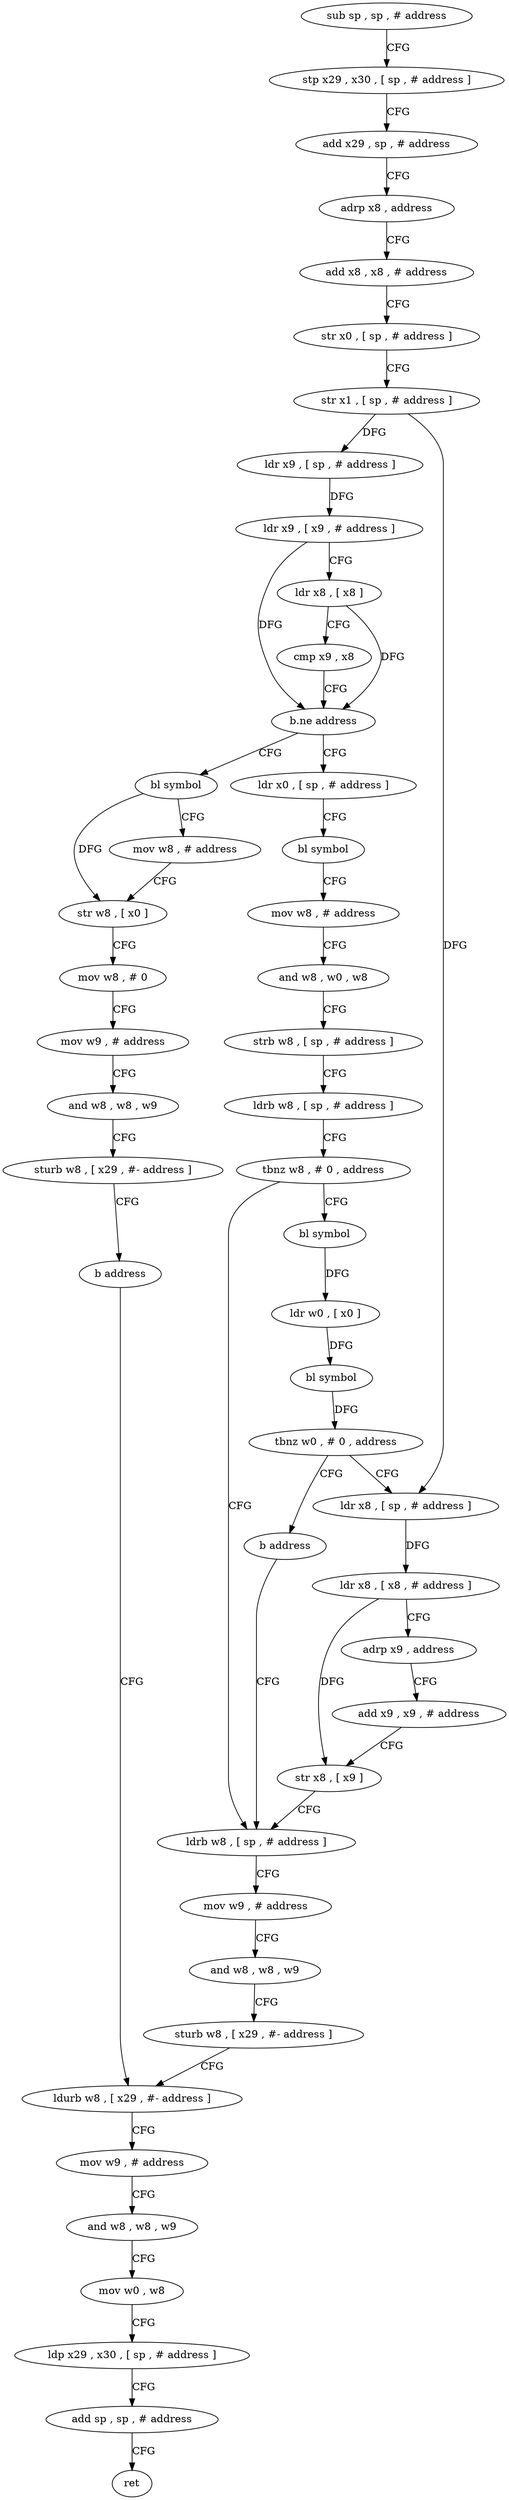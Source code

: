 digraph "func" {
"4234716" [label = "sub sp , sp , # address" ]
"4234720" [label = "stp x29 , x30 , [ sp , # address ]" ]
"4234724" [label = "add x29 , sp , # address" ]
"4234728" [label = "adrp x8 , address" ]
"4234732" [label = "add x8 , x8 , # address" ]
"4234736" [label = "str x0 , [ sp , # address ]" ]
"4234740" [label = "str x1 , [ sp , # address ]" ]
"4234744" [label = "ldr x9 , [ sp , # address ]" ]
"4234748" [label = "ldr x9 , [ x9 , # address ]" ]
"4234752" [label = "ldr x8 , [ x8 ]" ]
"4234756" [label = "cmp x9 , x8" ]
"4234760" [label = "b.ne address" ]
"4234796" [label = "ldr x0 , [ sp , # address ]" ]
"4234764" [label = "bl symbol" ]
"4234800" [label = "bl symbol" ]
"4234804" [label = "mov w8 , # address" ]
"4234808" [label = "and w8 , w0 , w8" ]
"4234812" [label = "strb w8 , [ sp , # address ]" ]
"4234816" [label = "ldrb w8 , [ sp , # address ]" ]
"4234820" [label = "tbnz w8 , # 0 , address" ]
"4234864" [label = "ldrb w8 , [ sp , # address ]" ]
"4234824" [label = "bl symbol" ]
"4234768" [label = "mov w8 , # address" ]
"4234772" [label = "str w8 , [ x0 ]" ]
"4234776" [label = "mov w8 , # 0" ]
"4234780" [label = "mov w9 , # address" ]
"4234784" [label = "and w8 , w8 , w9" ]
"4234788" [label = "sturb w8 , [ x29 , #- address ]" ]
"4234792" [label = "b address" ]
"4234880" [label = "ldurb w8 , [ x29 , #- address ]" ]
"4234868" [label = "mov w9 , # address" ]
"4234872" [label = "and w8 , w8 , w9" ]
"4234876" [label = "sturb w8 , [ x29 , #- address ]" ]
"4234828" [label = "ldr w0 , [ x0 ]" ]
"4234832" [label = "bl symbol" ]
"4234836" [label = "tbnz w0 , # 0 , address" ]
"4234844" [label = "ldr x8 , [ sp , # address ]" ]
"4234840" [label = "b address" ]
"4234884" [label = "mov w9 , # address" ]
"4234888" [label = "and w8 , w8 , w9" ]
"4234892" [label = "mov w0 , w8" ]
"4234896" [label = "ldp x29 , x30 , [ sp , # address ]" ]
"4234900" [label = "add sp , sp , # address" ]
"4234904" [label = "ret" ]
"4234848" [label = "ldr x8 , [ x8 , # address ]" ]
"4234852" [label = "adrp x9 , address" ]
"4234856" [label = "add x9 , x9 , # address" ]
"4234860" [label = "str x8 , [ x9 ]" ]
"4234716" -> "4234720" [ label = "CFG" ]
"4234720" -> "4234724" [ label = "CFG" ]
"4234724" -> "4234728" [ label = "CFG" ]
"4234728" -> "4234732" [ label = "CFG" ]
"4234732" -> "4234736" [ label = "CFG" ]
"4234736" -> "4234740" [ label = "CFG" ]
"4234740" -> "4234744" [ label = "DFG" ]
"4234740" -> "4234844" [ label = "DFG" ]
"4234744" -> "4234748" [ label = "DFG" ]
"4234748" -> "4234752" [ label = "CFG" ]
"4234748" -> "4234760" [ label = "DFG" ]
"4234752" -> "4234756" [ label = "CFG" ]
"4234752" -> "4234760" [ label = "DFG" ]
"4234756" -> "4234760" [ label = "CFG" ]
"4234760" -> "4234796" [ label = "CFG" ]
"4234760" -> "4234764" [ label = "CFG" ]
"4234796" -> "4234800" [ label = "CFG" ]
"4234764" -> "4234768" [ label = "CFG" ]
"4234764" -> "4234772" [ label = "DFG" ]
"4234800" -> "4234804" [ label = "CFG" ]
"4234804" -> "4234808" [ label = "CFG" ]
"4234808" -> "4234812" [ label = "CFG" ]
"4234812" -> "4234816" [ label = "CFG" ]
"4234816" -> "4234820" [ label = "CFG" ]
"4234820" -> "4234864" [ label = "CFG" ]
"4234820" -> "4234824" [ label = "CFG" ]
"4234864" -> "4234868" [ label = "CFG" ]
"4234824" -> "4234828" [ label = "DFG" ]
"4234768" -> "4234772" [ label = "CFG" ]
"4234772" -> "4234776" [ label = "CFG" ]
"4234776" -> "4234780" [ label = "CFG" ]
"4234780" -> "4234784" [ label = "CFG" ]
"4234784" -> "4234788" [ label = "CFG" ]
"4234788" -> "4234792" [ label = "CFG" ]
"4234792" -> "4234880" [ label = "CFG" ]
"4234880" -> "4234884" [ label = "CFG" ]
"4234868" -> "4234872" [ label = "CFG" ]
"4234872" -> "4234876" [ label = "CFG" ]
"4234876" -> "4234880" [ label = "CFG" ]
"4234828" -> "4234832" [ label = "DFG" ]
"4234832" -> "4234836" [ label = "DFG" ]
"4234836" -> "4234844" [ label = "CFG" ]
"4234836" -> "4234840" [ label = "CFG" ]
"4234844" -> "4234848" [ label = "DFG" ]
"4234840" -> "4234864" [ label = "CFG" ]
"4234884" -> "4234888" [ label = "CFG" ]
"4234888" -> "4234892" [ label = "CFG" ]
"4234892" -> "4234896" [ label = "CFG" ]
"4234896" -> "4234900" [ label = "CFG" ]
"4234900" -> "4234904" [ label = "CFG" ]
"4234848" -> "4234852" [ label = "CFG" ]
"4234848" -> "4234860" [ label = "DFG" ]
"4234852" -> "4234856" [ label = "CFG" ]
"4234856" -> "4234860" [ label = "CFG" ]
"4234860" -> "4234864" [ label = "CFG" ]
}
